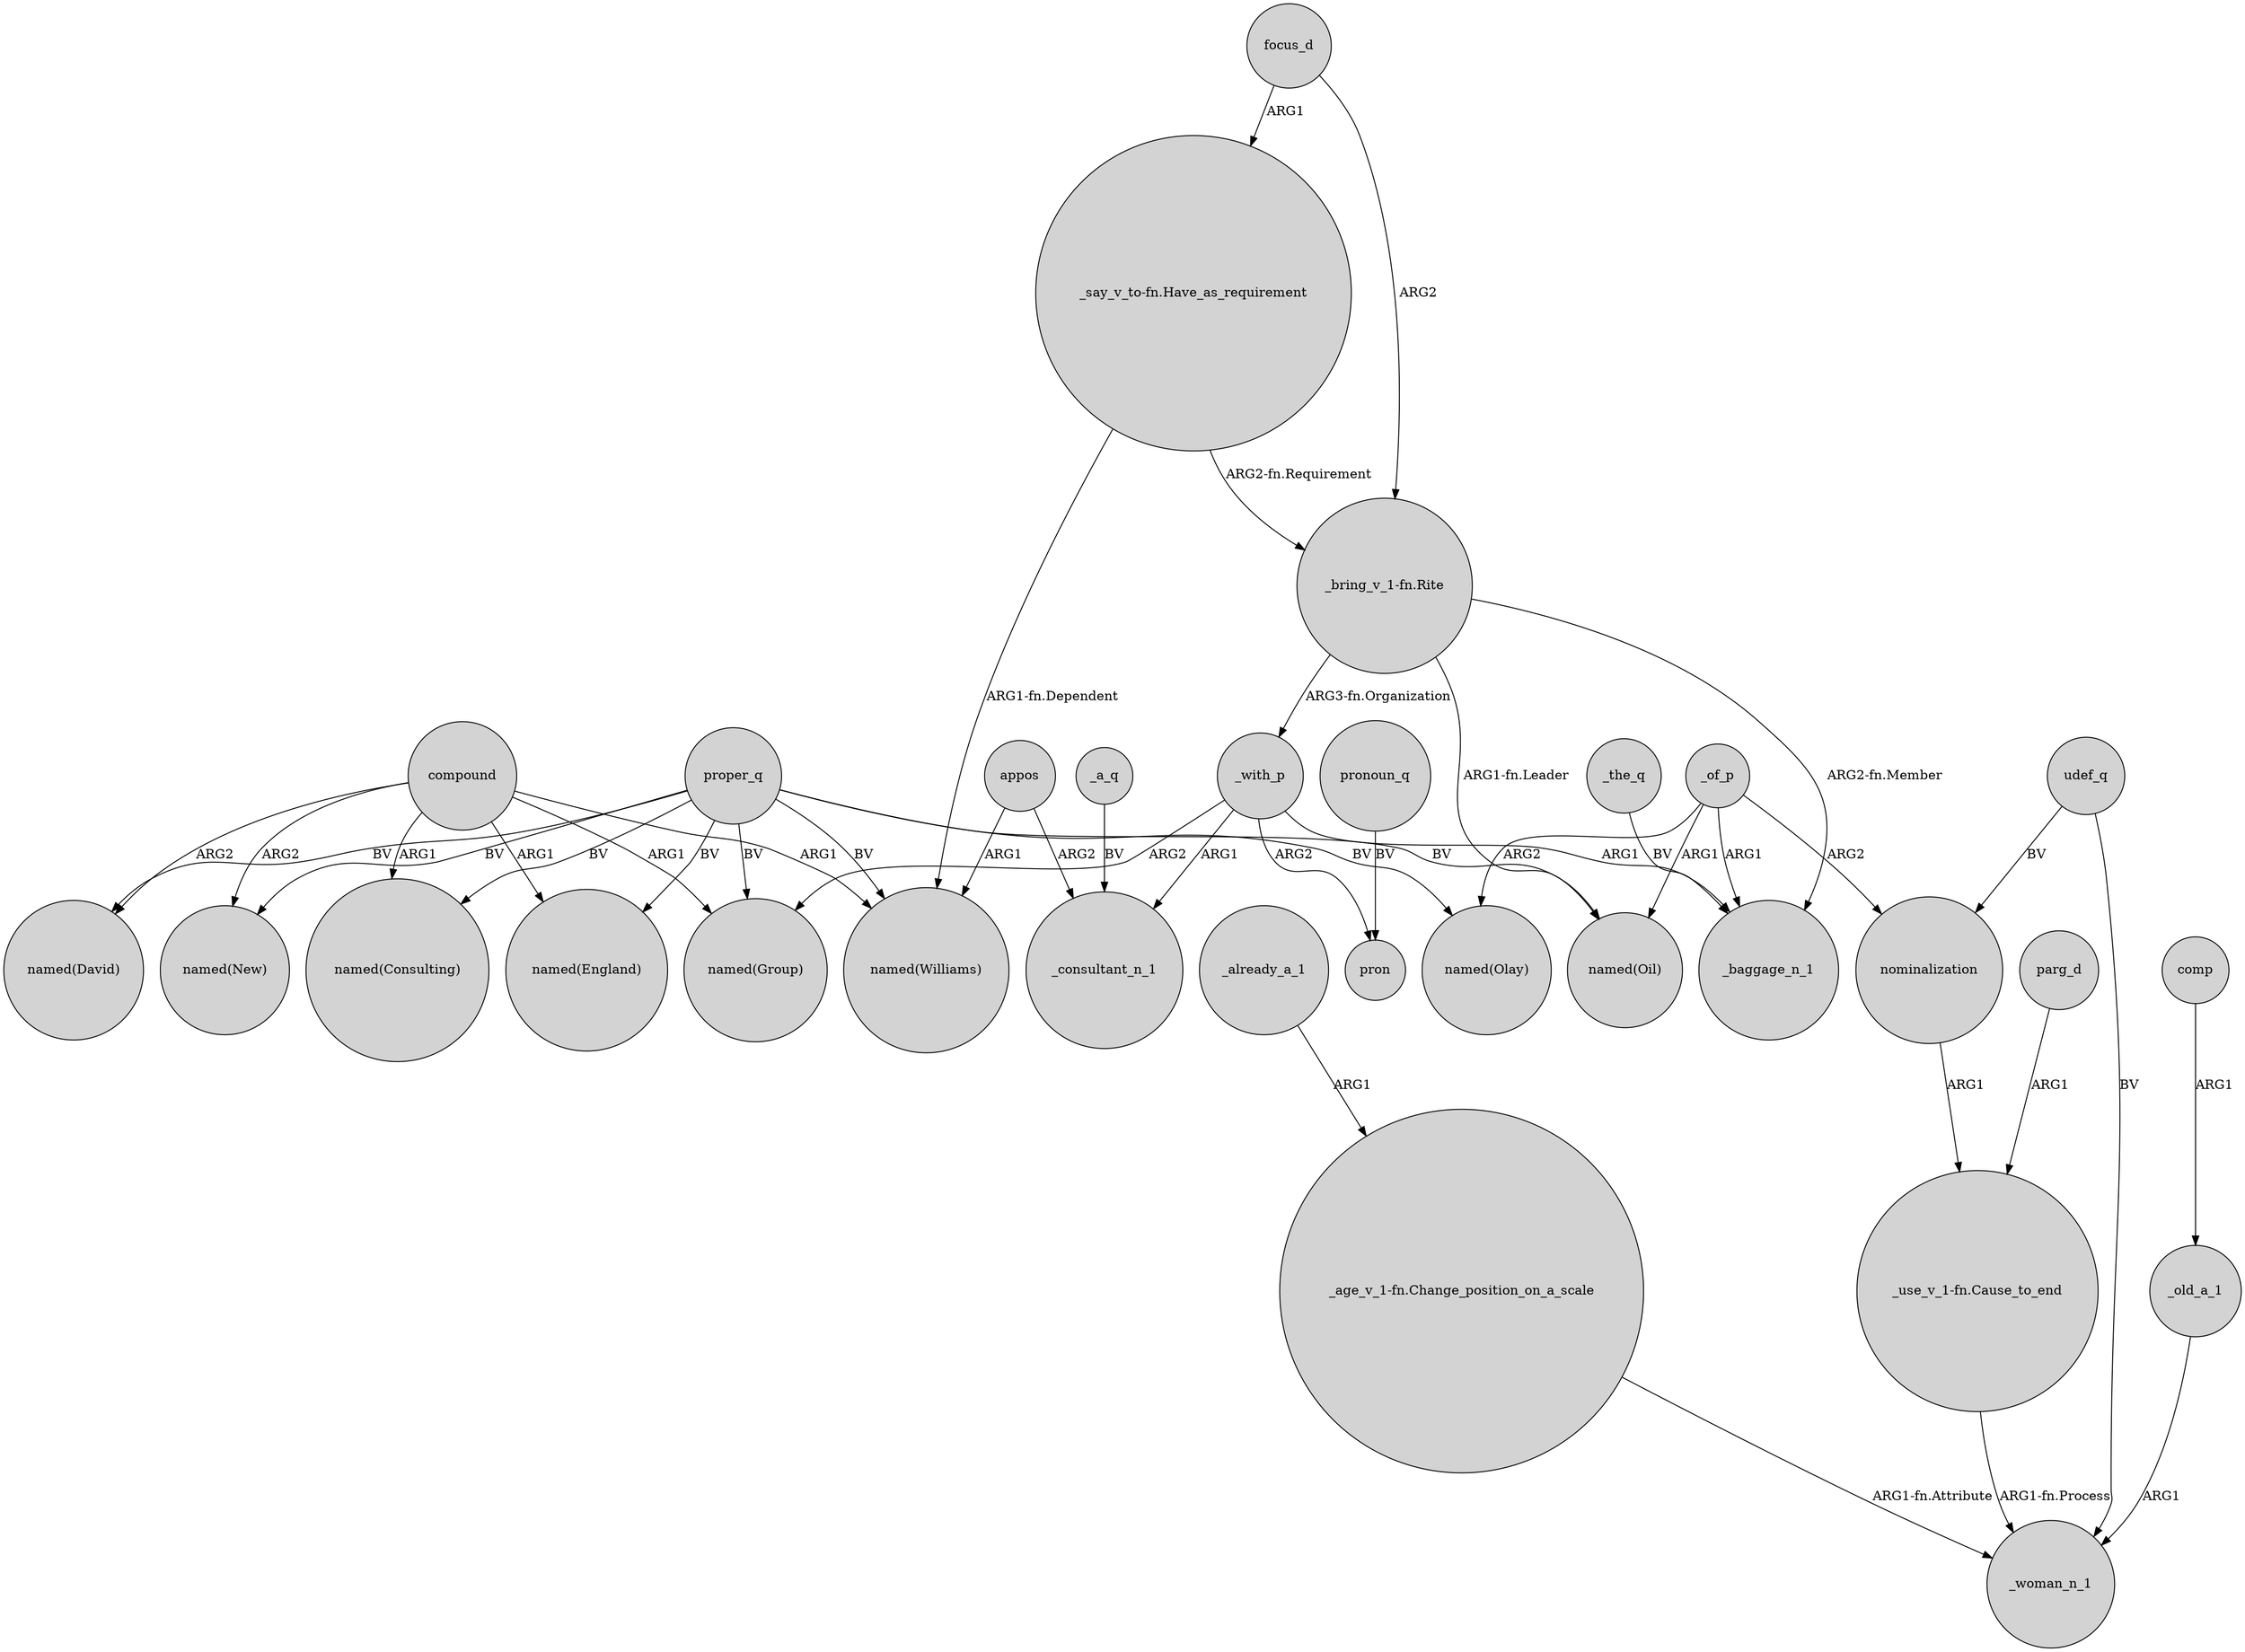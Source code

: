 digraph {
	node [shape=circle style=filled]
	_of_p -> "named(Oil)" [label=ARG1]
	_with_p -> pron [label=ARG2]
	"_age_v_1-fn.Change_position_on_a_scale" -> _woman_n_1 [label="ARG1-fn.Attribute"]
	_a_q -> _consultant_n_1 [label=BV]
	proper_q -> "named(Olay)" [label=BV]
	"_use_v_1-fn.Cause_to_end" -> _woman_n_1 [label="ARG1-fn.Process"]
	compound -> "named(Consulting)" [label=ARG1]
	compound -> "named(New)" [label=ARG2]
	"_say_v_to-fn.Have_as_requirement" -> "named(Williams)" [label="ARG1-fn.Dependent"]
	compound -> "named(Group)" [label=ARG1]
	proper_q -> "named(New)" [label=BV]
	_with_p -> _baggage_n_1 [label=ARG1]
	appos -> _consultant_n_1 [label=ARG2]
	"_bring_v_1-fn.Rite" -> _baggage_n_1 [label="ARG2-fn.Member"]
	udef_q -> nominalization [label=BV]
	proper_q -> "named(Consulting)" [label=BV]
	focus_d -> "_say_v_to-fn.Have_as_requirement" [label=ARG1]
	nominalization -> "_use_v_1-fn.Cause_to_end" [label=ARG1]
	proper_q -> "named(Group)" [label=BV]
	_already_a_1 -> "_age_v_1-fn.Change_position_on_a_scale" [label=ARG1]
	"_say_v_to-fn.Have_as_requirement" -> "_bring_v_1-fn.Rite" [label="ARG2-fn.Requirement"]
	proper_q -> "named(England)" [label=BV]
	_of_p -> nominalization [label=ARG2]
	pronoun_q -> pron [label=BV]
	parg_d -> "_use_v_1-fn.Cause_to_end" [label=ARG1]
	comp -> _old_a_1 [label=ARG1]
	udef_q -> _woman_n_1 [label=BV]
	_of_p -> _baggage_n_1 [label=ARG1]
	proper_q -> "named(Williams)" [label=BV]
	_with_p -> "named(Group)" [label=ARG2]
	appos -> "named(Williams)" [label=ARG1]
	_the_q -> _baggage_n_1 [label=BV]
	focus_d -> "_bring_v_1-fn.Rite" [label=ARG2]
	compound -> "named(Williams)" [label=ARG1]
	"_bring_v_1-fn.Rite" -> _with_p [label="ARG3-fn.Organization"]
	_of_p -> "named(Olay)" [label=ARG2]
	"_bring_v_1-fn.Rite" -> "named(Oil)" [label="ARG1-fn.Leader"]
	_old_a_1 -> _woman_n_1 [label=ARG1]
	compound -> "named(England)" [label=ARG1]
	_with_p -> _consultant_n_1 [label=ARG1]
	proper_q -> "named(Oil)" [label=BV]
	proper_q -> "named(David)" [label=BV]
	compound -> "named(David)" [label=ARG2]
}
